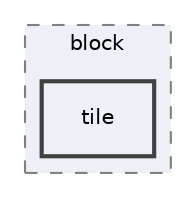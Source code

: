digraph "tile"
{
 // INTERACTIVE_SVG=YES
 // LATEX_PDF_SIZE
  edge [fontname="Helvetica",fontsize="10",labelfontname="Helvetica",labelfontsize="10"];
  node [fontname="Helvetica",fontsize="10",shape=record];
  compound=true
  subgraph clusterdir_46a300e4974f45ffe4be063a03f2fd9d {
    graph [ bgcolor="#edf0f7", pencolor="grey50", style="filled,dashed,", label="block", fontname="Helvetica", fontsize="10", URL="dir_46a300e4974f45ffe4be063a03f2fd9d.html"]
  dir_046b3d45760c1b746efcebdccdb0c4e6 [shape=box, label="tile", style="filled,bold,", fillcolor="#edf0f7", color="grey25", URL="dir_046b3d45760c1b746efcebdccdb0c4e6.html"];
  }
}
